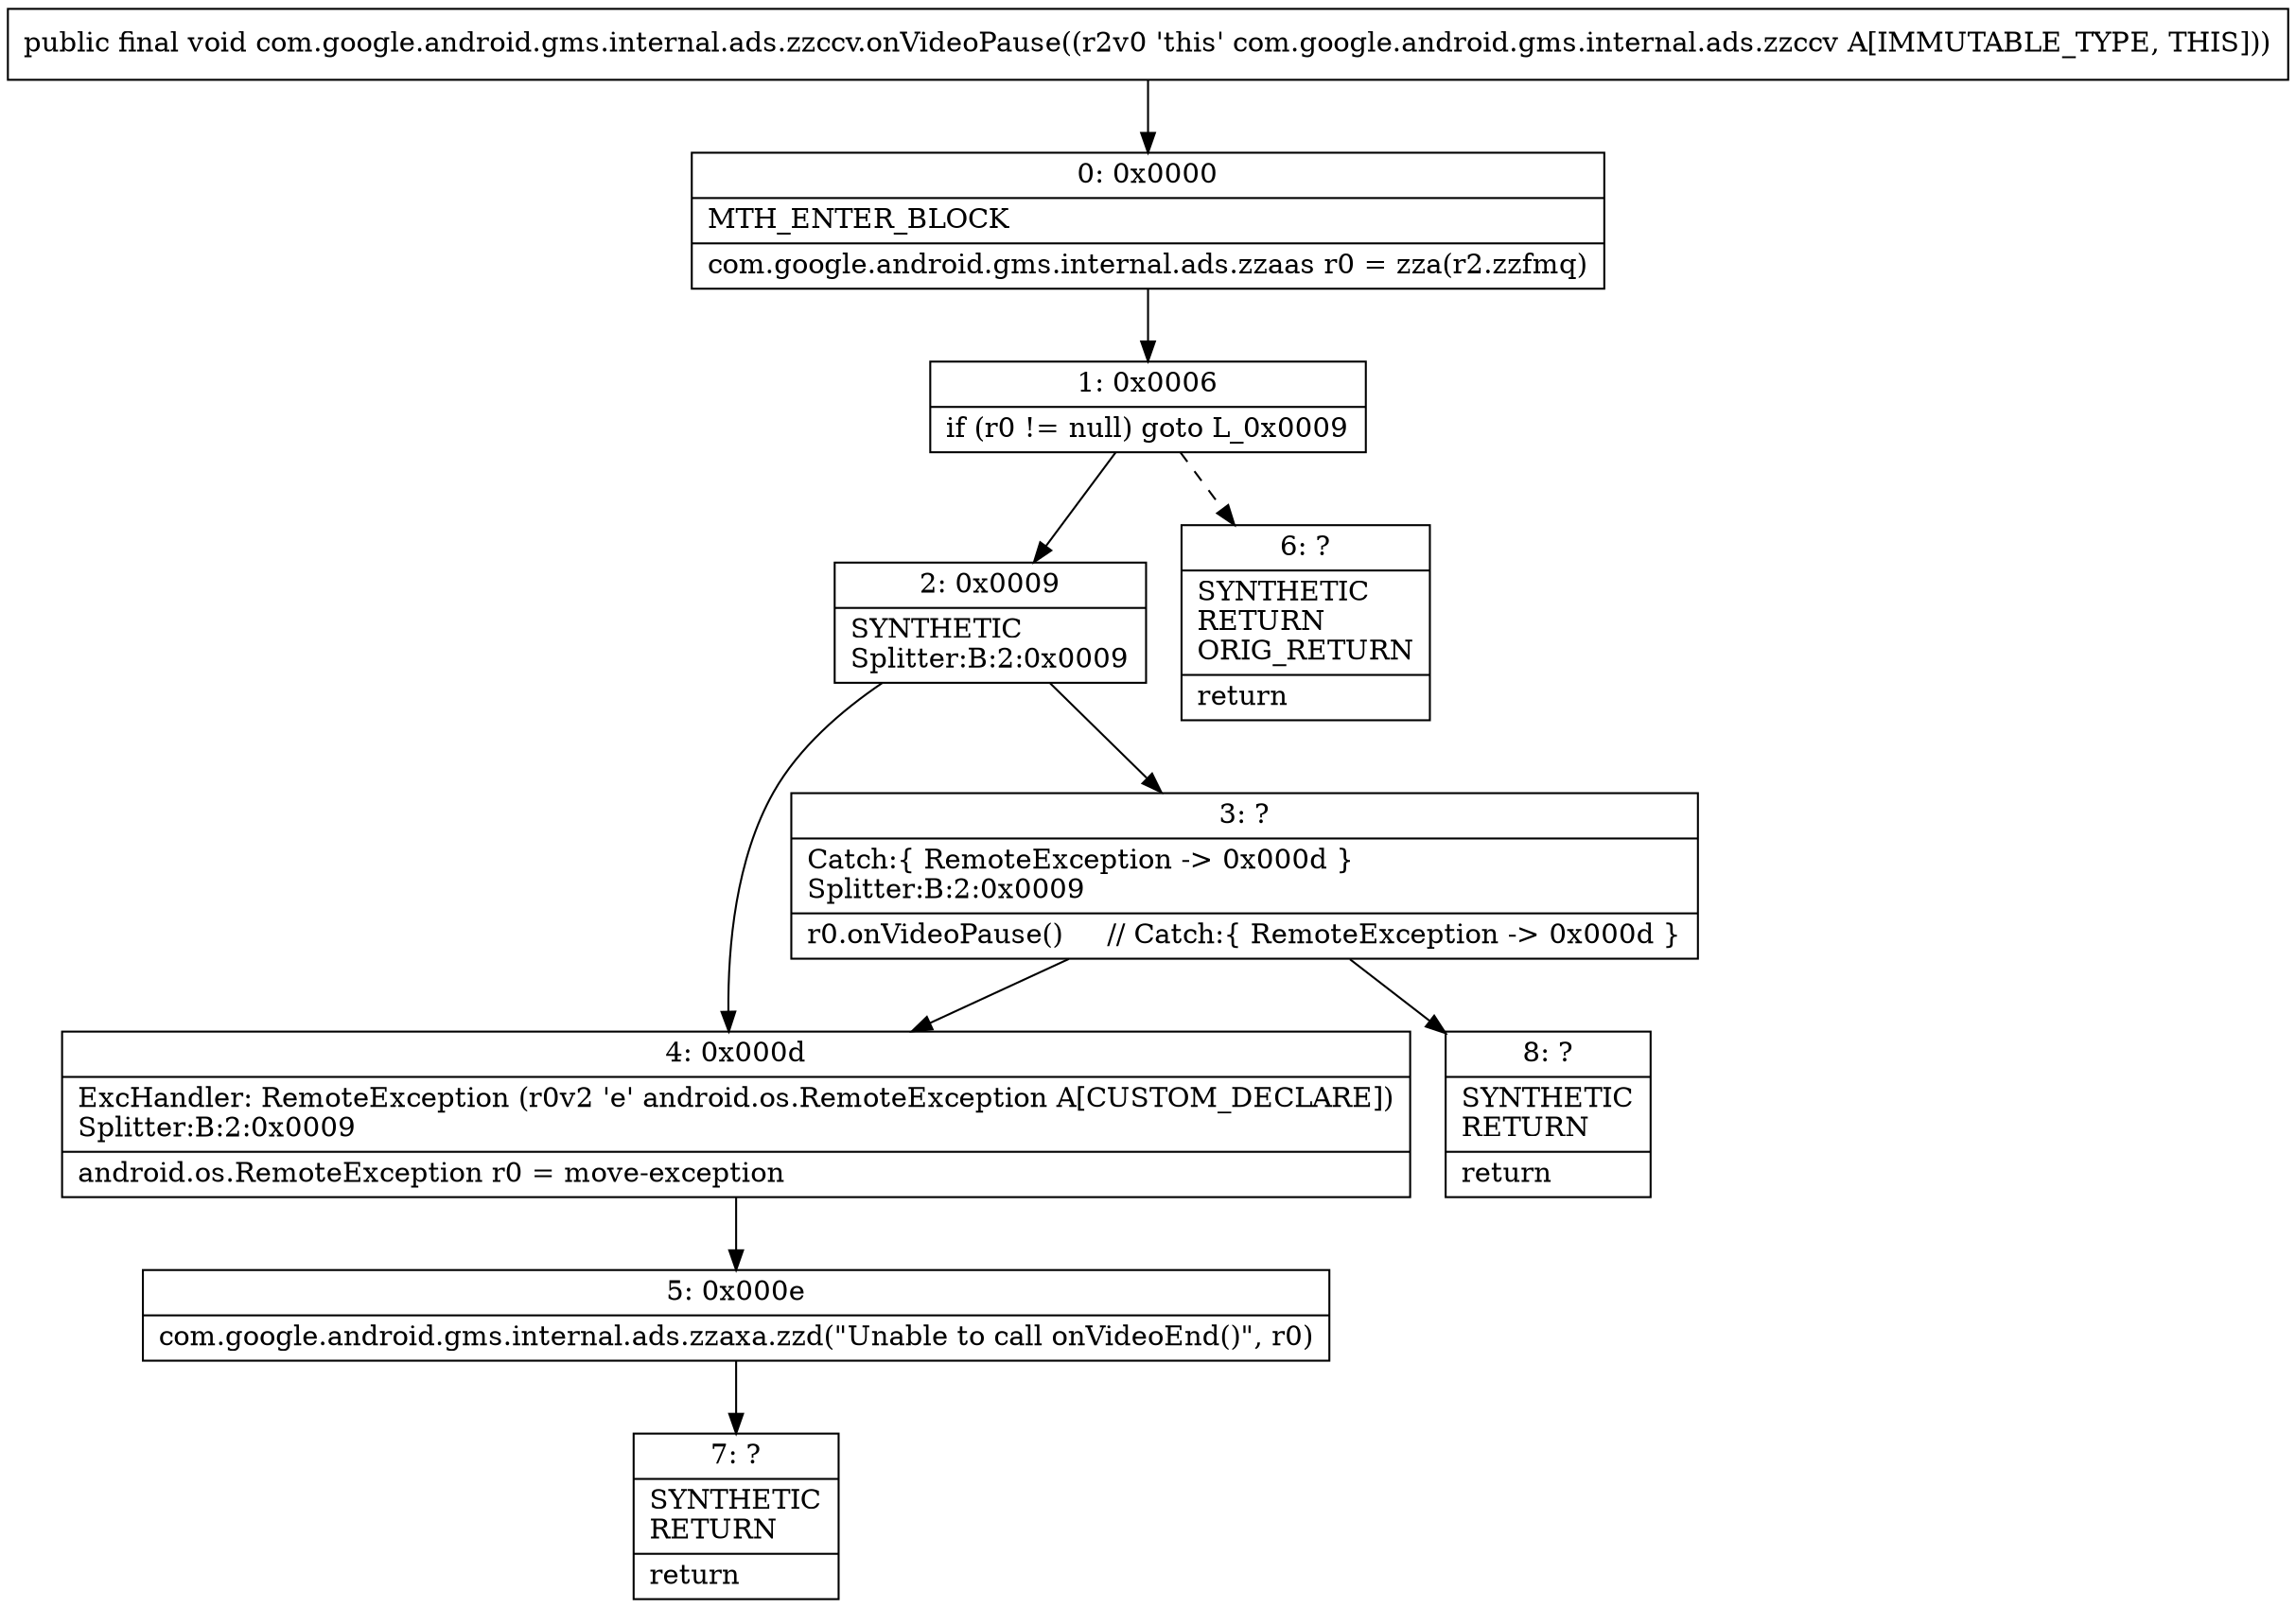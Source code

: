 digraph "CFG forcom.google.android.gms.internal.ads.zzccv.onVideoPause()V" {
Node_0 [shape=record,label="{0\:\ 0x0000|MTH_ENTER_BLOCK\l|com.google.android.gms.internal.ads.zzaas r0 = zza(r2.zzfmq)\l}"];
Node_1 [shape=record,label="{1\:\ 0x0006|if (r0 != null) goto L_0x0009\l}"];
Node_2 [shape=record,label="{2\:\ 0x0009|SYNTHETIC\lSplitter:B:2:0x0009\l}"];
Node_3 [shape=record,label="{3\:\ ?|Catch:\{ RemoteException \-\> 0x000d \}\lSplitter:B:2:0x0009\l|r0.onVideoPause()     \/\/ Catch:\{ RemoteException \-\> 0x000d \}\l}"];
Node_4 [shape=record,label="{4\:\ 0x000d|ExcHandler: RemoteException (r0v2 'e' android.os.RemoteException A[CUSTOM_DECLARE])\lSplitter:B:2:0x0009\l|android.os.RemoteException r0 = move\-exception\l}"];
Node_5 [shape=record,label="{5\:\ 0x000e|com.google.android.gms.internal.ads.zzaxa.zzd(\"Unable to call onVideoEnd()\", r0)\l}"];
Node_6 [shape=record,label="{6\:\ ?|SYNTHETIC\lRETURN\lORIG_RETURN\l|return\l}"];
Node_7 [shape=record,label="{7\:\ ?|SYNTHETIC\lRETURN\l|return\l}"];
Node_8 [shape=record,label="{8\:\ ?|SYNTHETIC\lRETURN\l|return\l}"];
MethodNode[shape=record,label="{public final void com.google.android.gms.internal.ads.zzccv.onVideoPause((r2v0 'this' com.google.android.gms.internal.ads.zzccv A[IMMUTABLE_TYPE, THIS])) }"];
MethodNode -> Node_0;
Node_0 -> Node_1;
Node_1 -> Node_2;
Node_1 -> Node_6[style=dashed];
Node_2 -> Node_3;
Node_2 -> Node_4;
Node_3 -> Node_4;
Node_3 -> Node_8;
Node_4 -> Node_5;
Node_5 -> Node_7;
}

